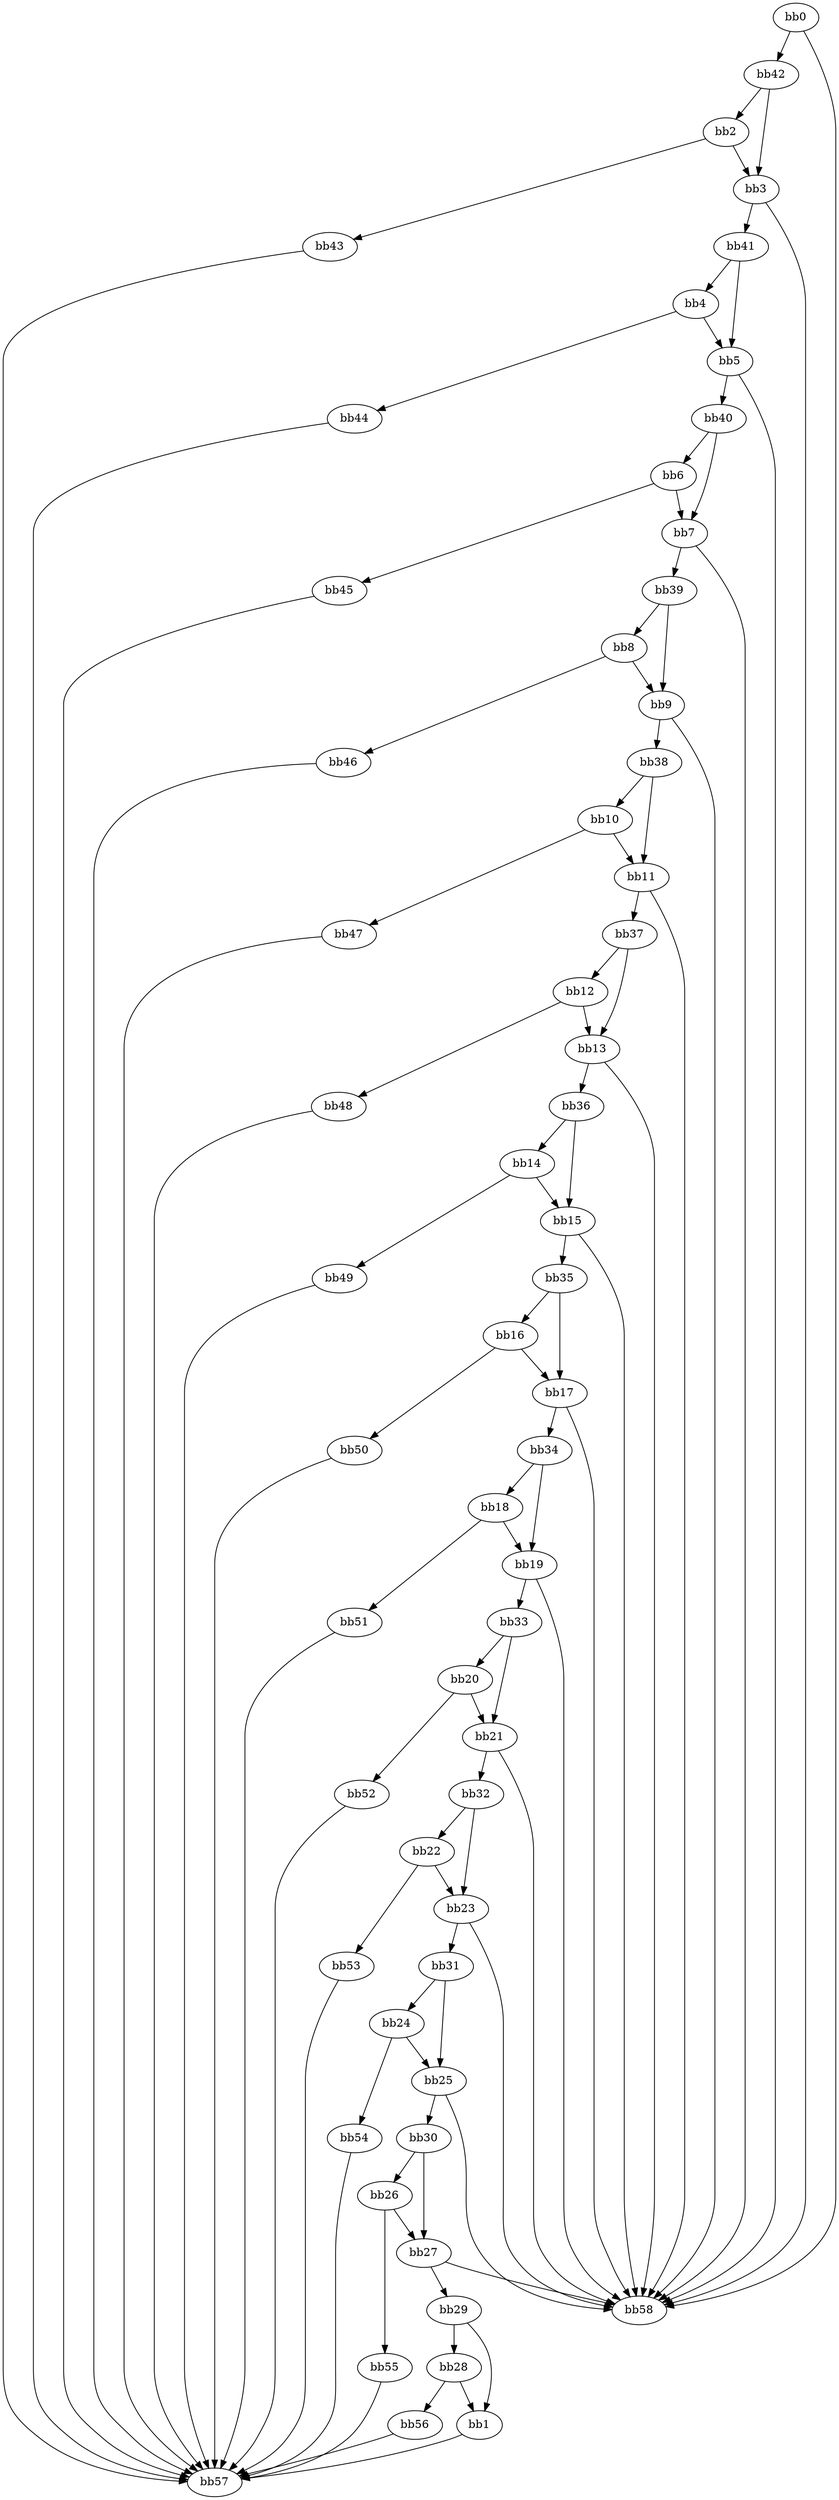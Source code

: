 digraph {
    0 [ label = "bb0\l" ]
    1 [ label = "bb1\l" ]
    2 [ label = "bb2\l" ]
    3 [ label = "bb3\l" ]
    4 [ label = "bb4\l" ]
    5 [ label = "bb5\l" ]
    6 [ label = "bb6\l" ]
    7 [ label = "bb7\l" ]
    8 [ label = "bb8\l" ]
    9 [ label = "bb9\l" ]
    10 [ label = "bb10\l" ]
    11 [ label = "bb11\l" ]
    12 [ label = "bb12\l" ]
    13 [ label = "bb13\l" ]
    14 [ label = "bb14\l" ]
    15 [ label = "bb15\l" ]
    16 [ label = "bb16\l" ]
    17 [ label = "bb17\l" ]
    18 [ label = "bb18\l" ]
    19 [ label = "bb19\l" ]
    20 [ label = "bb20\l" ]
    21 [ label = "bb21\l" ]
    22 [ label = "bb22\l" ]
    23 [ label = "bb23\l" ]
    24 [ label = "bb24\l" ]
    25 [ label = "bb25\l" ]
    26 [ label = "bb26\l" ]
    27 [ label = "bb27\l" ]
    28 [ label = "bb28\l" ]
    29 [ label = "bb29\l" ]
    30 [ label = "bb30\l" ]
    31 [ label = "bb31\l" ]
    32 [ label = "bb32\l" ]
    33 [ label = "bb33\l" ]
    34 [ label = "bb34\l" ]
    35 [ label = "bb35\l" ]
    36 [ label = "bb36\l" ]
    37 [ label = "bb37\l" ]
    38 [ label = "bb38\l" ]
    39 [ label = "bb39\l" ]
    40 [ label = "bb40\l" ]
    41 [ label = "bb41\l" ]
    42 [ label = "bb42\l" ]
    43 [ label = "bb43\l" ]
    44 [ label = "bb44\l" ]
    45 [ label = "bb45\l" ]
    46 [ label = "bb46\l" ]
    47 [ label = "bb47\l" ]
    48 [ label = "bb48\l" ]
    49 [ label = "bb49\l" ]
    50 [ label = "bb50\l" ]
    51 [ label = "bb51\l" ]
    52 [ label = "bb52\l" ]
    53 [ label = "bb53\l" ]
    54 [ label = "bb54\l" ]
    55 [ label = "bb55\l" ]
    56 [ label = "bb56\l" ]
    57 [ label = "bb57\l" ]
    58 [ label = "bb58\l" ]
    0 -> 42 [ ]
    0 -> 58 [ ]
    1 -> 57 [ ]
    2 -> 3 [ ]
    2 -> 43 [ ]
    3 -> 41 [ ]
    3 -> 58 [ ]
    4 -> 5 [ ]
    4 -> 44 [ ]
    5 -> 40 [ ]
    5 -> 58 [ ]
    6 -> 7 [ ]
    6 -> 45 [ ]
    7 -> 39 [ ]
    7 -> 58 [ ]
    8 -> 9 [ ]
    8 -> 46 [ ]
    9 -> 38 [ ]
    9 -> 58 [ ]
    10 -> 11 [ ]
    10 -> 47 [ ]
    11 -> 37 [ ]
    11 -> 58 [ ]
    12 -> 13 [ ]
    12 -> 48 [ ]
    13 -> 36 [ ]
    13 -> 58 [ ]
    14 -> 15 [ ]
    14 -> 49 [ ]
    15 -> 35 [ ]
    15 -> 58 [ ]
    16 -> 17 [ ]
    16 -> 50 [ ]
    17 -> 34 [ ]
    17 -> 58 [ ]
    18 -> 19 [ ]
    18 -> 51 [ ]
    19 -> 33 [ ]
    19 -> 58 [ ]
    20 -> 21 [ ]
    20 -> 52 [ ]
    21 -> 32 [ ]
    21 -> 58 [ ]
    22 -> 23 [ ]
    22 -> 53 [ ]
    23 -> 31 [ ]
    23 -> 58 [ ]
    24 -> 25 [ ]
    24 -> 54 [ ]
    25 -> 30 [ ]
    25 -> 58 [ ]
    26 -> 27 [ ]
    26 -> 55 [ ]
    27 -> 29 [ ]
    27 -> 58 [ ]
    28 -> 1 [ ]
    28 -> 56 [ ]
    29 -> 1 [ ]
    29 -> 28 [ ]
    30 -> 26 [ ]
    30 -> 27 [ ]
    31 -> 24 [ ]
    31 -> 25 [ ]
    32 -> 22 [ ]
    32 -> 23 [ ]
    33 -> 20 [ ]
    33 -> 21 [ ]
    34 -> 18 [ ]
    34 -> 19 [ ]
    35 -> 16 [ ]
    35 -> 17 [ ]
    36 -> 14 [ ]
    36 -> 15 [ ]
    37 -> 12 [ ]
    37 -> 13 [ ]
    38 -> 10 [ ]
    38 -> 11 [ ]
    39 -> 8 [ ]
    39 -> 9 [ ]
    40 -> 6 [ ]
    40 -> 7 [ ]
    41 -> 4 [ ]
    41 -> 5 [ ]
    42 -> 2 [ ]
    42 -> 3 [ ]
    43 -> 57 [ ]
    44 -> 57 [ ]
    45 -> 57 [ ]
    46 -> 57 [ ]
    47 -> 57 [ ]
    48 -> 57 [ ]
    49 -> 57 [ ]
    50 -> 57 [ ]
    51 -> 57 [ ]
    52 -> 57 [ ]
    53 -> 57 [ ]
    54 -> 57 [ ]
    55 -> 57 [ ]
    56 -> 57 [ ]
}

